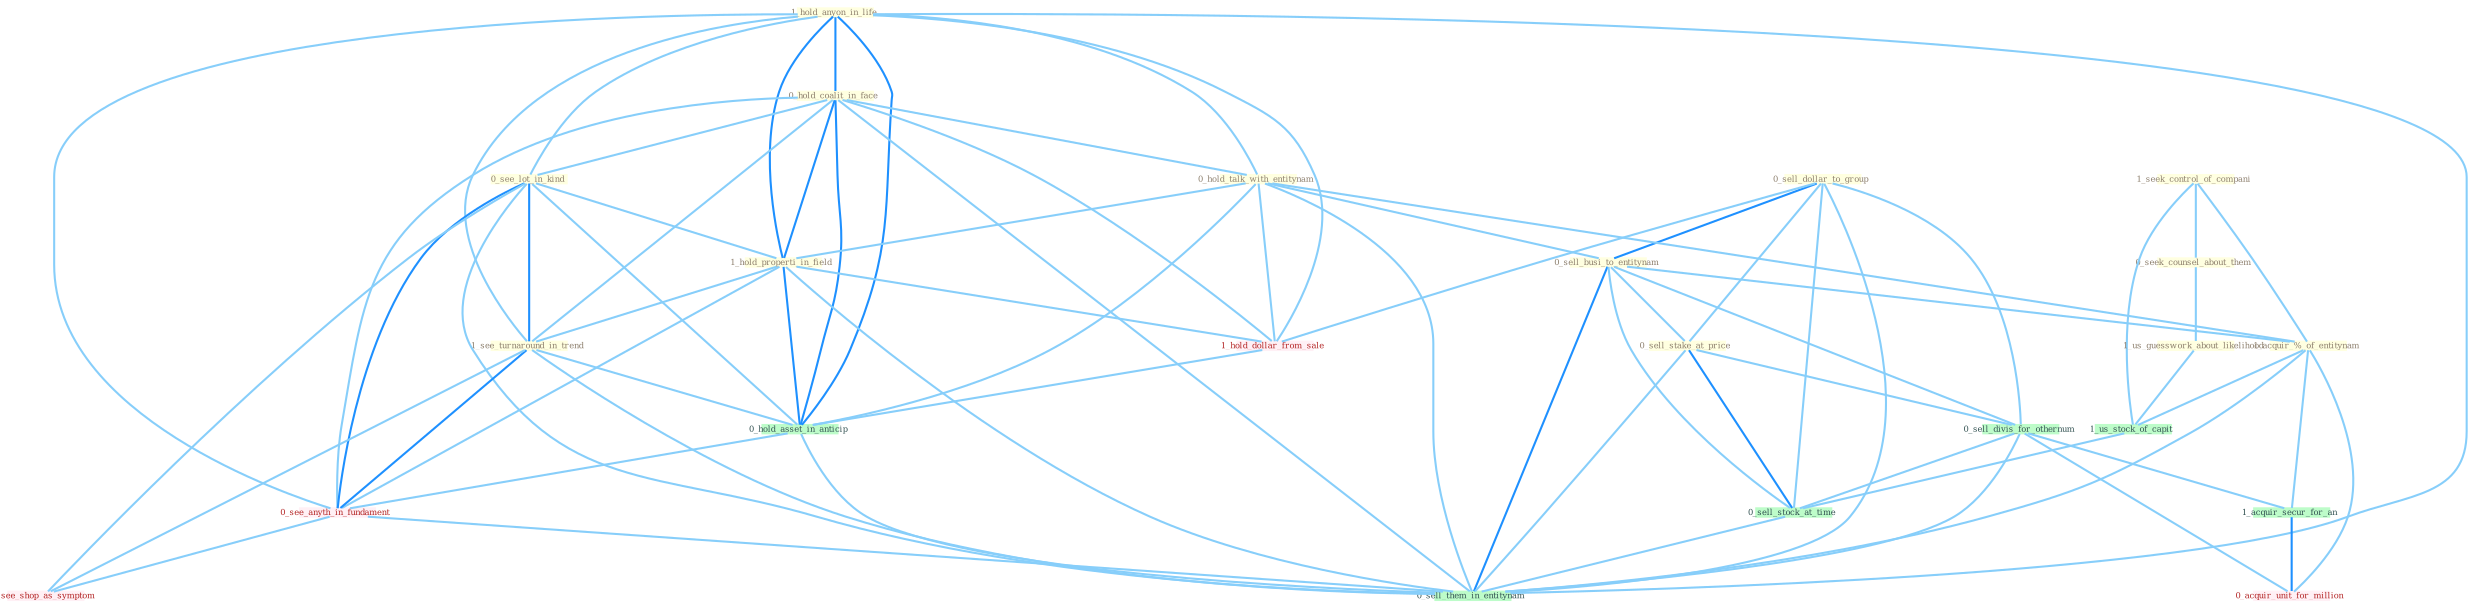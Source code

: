Graph G{ 
    node
    [shape=polygon,style=filled,width=.5,height=.06,color="#BDFCC9",fixedsize=true,fontsize=4,
    fontcolor="#2f4f4f"];
    {node
    [color="#ffffe0", fontcolor="#8b7d6b"] "1_hold_anyon_in_life " "1_seek_control_of_compani " "0_sell_dollar_to_group " "0_hold_coalit_in_face " "0_hold_talk_with_entitynam " "0_see_lot_in_kind " "1_hold_properti_in_field " "1_see_turnaround_in_trend " "0_sell_busi_to_entitynam " "1_acquir_%_of_entitynam " "0_seek_counsel_about_them " "1_us_guesswork_about_likelihood " "0_sell_stake_at_price "}
{node [color="#fff0f5", fontcolor="#b22222"] "1_hold_dollar_from_sale " "0_see_anyth_in_fundament " "0_acquir_unit_for_million " "0_see_shop_as_symptom "}
edge [color="#B0E2FF"];

	"1_hold_anyon_in_life " -- "0_hold_coalit_in_face " [w="2", color="#1e90ff" , len=0.8];
	"1_hold_anyon_in_life " -- "0_hold_talk_with_entitynam " [w="1", color="#87cefa" ];
	"1_hold_anyon_in_life " -- "0_see_lot_in_kind " [w="1", color="#87cefa" ];
	"1_hold_anyon_in_life " -- "1_hold_properti_in_field " [w="2", color="#1e90ff" , len=0.8];
	"1_hold_anyon_in_life " -- "1_see_turnaround_in_trend " [w="1", color="#87cefa" ];
	"1_hold_anyon_in_life " -- "1_hold_dollar_from_sale " [w="1", color="#87cefa" ];
	"1_hold_anyon_in_life " -- "0_hold_asset_in_anticip " [w="2", color="#1e90ff" , len=0.8];
	"1_hold_anyon_in_life " -- "0_see_anyth_in_fundament " [w="1", color="#87cefa" ];
	"1_hold_anyon_in_life " -- "0_sell_them_in_entitynam " [w="1", color="#87cefa" ];
	"1_seek_control_of_compani " -- "1_acquir_%_of_entitynam " [w="1", color="#87cefa" ];
	"1_seek_control_of_compani " -- "0_seek_counsel_about_them " [w="1", color="#87cefa" ];
	"1_seek_control_of_compani " -- "1_us_stock_of_capit " [w="1", color="#87cefa" ];
	"0_sell_dollar_to_group " -- "0_sell_busi_to_entitynam " [w="2", color="#1e90ff" , len=0.8];
	"0_sell_dollar_to_group " -- "0_sell_stake_at_price " [w="1", color="#87cefa" ];
	"0_sell_dollar_to_group " -- "0_sell_divis_for_othernum " [w="1", color="#87cefa" ];
	"0_sell_dollar_to_group " -- "1_hold_dollar_from_sale " [w="1", color="#87cefa" ];
	"0_sell_dollar_to_group " -- "0_sell_stock_at_time " [w="1", color="#87cefa" ];
	"0_sell_dollar_to_group " -- "0_sell_them_in_entitynam " [w="1", color="#87cefa" ];
	"0_hold_coalit_in_face " -- "0_hold_talk_with_entitynam " [w="1", color="#87cefa" ];
	"0_hold_coalit_in_face " -- "0_see_lot_in_kind " [w="1", color="#87cefa" ];
	"0_hold_coalit_in_face " -- "1_hold_properti_in_field " [w="2", color="#1e90ff" , len=0.8];
	"0_hold_coalit_in_face " -- "1_see_turnaround_in_trend " [w="1", color="#87cefa" ];
	"0_hold_coalit_in_face " -- "1_hold_dollar_from_sale " [w="1", color="#87cefa" ];
	"0_hold_coalit_in_face " -- "0_hold_asset_in_anticip " [w="2", color="#1e90ff" , len=0.8];
	"0_hold_coalit_in_face " -- "0_see_anyth_in_fundament " [w="1", color="#87cefa" ];
	"0_hold_coalit_in_face " -- "0_sell_them_in_entitynam " [w="1", color="#87cefa" ];
	"0_hold_talk_with_entitynam " -- "1_hold_properti_in_field " [w="1", color="#87cefa" ];
	"0_hold_talk_with_entitynam " -- "0_sell_busi_to_entitynam " [w="1", color="#87cefa" ];
	"0_hold_talk_with_entitynam " -- "1_acquir_%_of_entitynam " [w="1", color="#87cefa" ];
	"0_hold_talk_with_entitynam " -- "1_hold_dollar_from_sale " [w="1", color="#87cefa" ];
	"0_hold_talk_with_entitynam " -- "0_hold_asset_in_anticip " [w="1", color="#87cefa" ];
	"0_hold_talk_with_entitynam " -- "0_sell_them_in_entitynam " [w="1", color="#87cefa" ];
	"0_see_lot_in_kind " -- "1_hold_properti_in_field " [w="1", color="#87cefa" ];
	"0_see_lot_in_kind " -- "1_see_turnaround_in_trend " [w="2", color="#1e90ff" , len=0.8];
	"0_see_lot_in_kind " -- "0_hold_asset_in_anticip " [w="1", color="#87cefa" ];
	"0_see_lot_in_kind " -- "0_see_anyth_in_fundament " [w="2", color="#1e90ff" , len=0.8];
	"0_see_lot_in_kind " -- "0_see_shop_as_symptom " [w="1", color="#87cefa" ];
	"0_see_lot_in_kind " -- "0_sell_them_in_entitynam " [w="1", color="#87cefa" ];
	"1_hold_properti_in_field " -- "1_see_turnaround_in_trend " [w="1", color="#87cefa" ];
	"1_hold_properti_in_field " -- "1_hold_dollar_from_sale " [w="1", color="#87cefa" ];
	"1_hold_properti_in_field " -- "0_hold_asset_in_anticip " [w="2", color="#1e90ff" , len=0.8];
	"1_hold_properti_in_field " -- "0_see_anyth_in_fundament " [w="1", color="#87cefa" ];
	"1_hold_properti_in_field " -- "0_sell_them_in_entitynam " [w="1", color="#87cefa" ];
	"1_see_turnaround_in_trend " -- "0_hold_asset_in_anticip " [w="1", color="#87cefa" ];
	"1_see_turnaround_in_trend " -- "0_see_anyth_in_fundament " [w="2", color="#1e90ff" , len=0.8];
	"1_see_turnaround_in_trend " -- "0_see_shop_as_symptom " [w="1", color="#87cefa" ];
	"1_see_turnaround_in_trend " -- "0_sell_them_in_entitynam " [w="1", color="#87cefa" ];
	"0_sell_busi_to_entitynam " -- "1_acquir_%_of_entitynam " [w="1", color="#87cefa" ];
	"0_sell_busi_to_entitynam " -- "0_sell_stake_at_price " [w="1", color="#87cefa" ];
	"0_sell_busi_to_entitynam " -- "0_sell_divis_for_othernum " [w="1", color="#87cefa" ];
	"0_sell_busi_to_entitynam " -- "0_sell_stock_at_time " [w="1", color="#87cefa" ];
	"0_sell_busi_to_entitynam " -- "0_sell_them_in_entitynam " [w="2", color="#1e90ff" , len=0.8];
	"1_acquir_%_of_entitynam " -- "1_acquir_secur_for_an " [w="1", color="#87cefa" ];
	"1_acquir_%_of_entitynam " -- "1_us_stock_of_capit " [w="1", color="#87cefa" ];
	"1_acquir_%_of_entitynam " -- "0_acquir_unit_for_million " [w="1", color="#87cefa" ];
	"1_acquir_%_of_entitynam " -- "0_sell_them_in_entitynam " [w="1", color="#87cefa" ];
	"0_seek_counsel_about_them " -- "1_us_guesswork_about_likelihood " [w="1", color="#87cefa" ];
	"1_us_guesswork_about_likelihood " -- "1_us_stock_of_capit " [w="1", color="#87cefa" ];
	"0_sell_stake_at_price " -- "0_sell_divis_for_othernum " [w="1", color="#87cefa" ];
	"0_sell_stake_at_price " -- "0_sell_stock_at_time " [w="2", color="#1e90ff" , len=0.8];
	"0_sell_stake_at_price " -- "0_sell_them_in_entitynam " [w="1", color="#87cefa" ];
	"0_sell_divis_for_othernum " -- "1_acquir_secur_for_an " [w="1", color="#87cefa" ];
	"0_sell_divis_for_othernum " -- "0_sell_stock_at_time " [w="1", color="#87cefa" ];
	"0_sell_divis_for_othernum " -- "0_acquir_unit_for_million " [w="1", color="#87cefa" ];
	"0_sell_divis_for_othernum " -- "0_sell_them_in_entitynam " [w="1", color="#87cefa" ];
	"1_acquir_secur_for_an " -- "0_acquir_unit_for_million " [w="2", color="#1e90ff" , len=0.8];
	"1_us_stock_of_capit " -- "0_sell_stock_at_time " [w="1", color="#87cefa" ];
	"1_hold_dollar_from_sale " -- "0_hold_asset_in_anticip " [w="1", color="#87cefa" ];
	"0_hold_asset_in_anticip " -- "0_see_anyth_in_fundament " [w="1", color="#87cefa" ];
	"0_hold_asset_in_anticip " -- "0_sell_them_in_entitynam " [w="1", color="#87cefa" ];
	"0_sell_stock_at_time " -- "0_sell_them_in_entitynam " [w="1", color="#87cefa" ];
	"0_see_anyth_in_fundament " -- "0_see_shop_as_symptom " [w="1", color="#87cefa" ];
	"0_see_anyth_in_fundament " -- "0_sell_them_in_entitynam " [w="1", color="#87cefa" ];
}